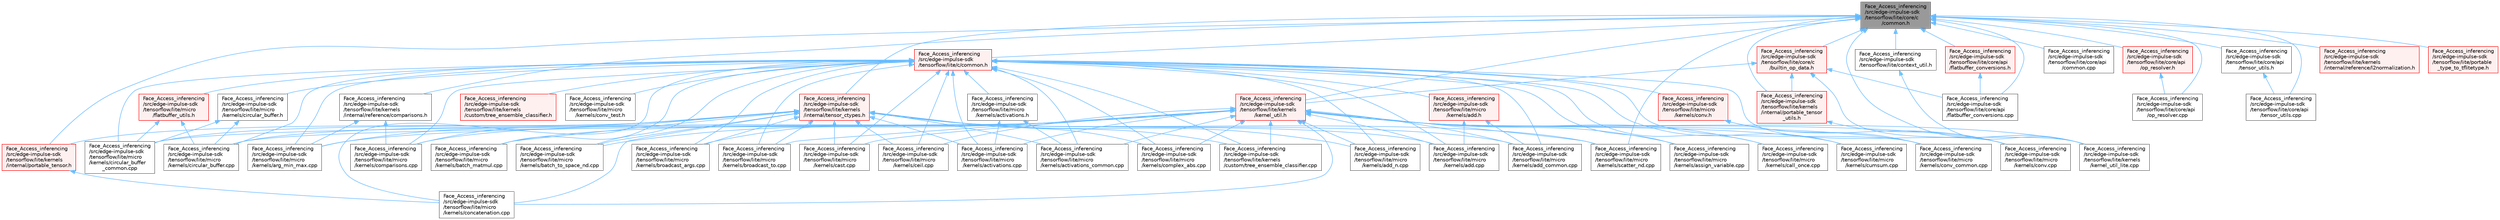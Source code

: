 digraph "Face_Access_inferencing/src/edge-impulse-sdk/tensorflow/lite/core/c/common.h"
{
 // LATEX_PDF_SIZE
  bgcolor="transparent";
  edge [fontname=Helvetica,fontsize=10,labelfontname=Helvetica,labelfontsize=10];
  node [fontname=Helvetica,fontsize=10,shape=box,height=0.2,width=0.4];
  Node1 [id="Node000001",label="Face_Access_inferencing\l/src/edge-impulse-sdk\l/tensorflow/lite/core/c\l/common.h",height=0.2,width=0.4,color="gray40", fillcolor="grey60", style="filled", fontcolor="black",tooltip=" "];
  Node1 -> Node2 [id="edge1_Node000001_Node000002",dir="back",color="steelblue1",style="solid",tooltip=" "];
  Node2 [id="Node000002",label="Face_Access_inferencing\l/src/edge-impulse-sdk\l/tensorflow/lite/c/common.h",height=0.2,width=0.4,color="red", fillcolor="#FFF0F0", style="filled",URL="$_face___access__inferencing_2src_2edge-impulse-sdk_2tensorflow_2lite_2c_2common_8h.html",tooltip=" "];
  Node2 -> Node3 [id="edge2_Node000002_Node000003",dir="back",color="steelblue1",style="solid",tooltip=" "];
  Node3 [id="Node000003",label="Face_Access_inferencing\l/src/edge-impulse-sdk\l/tensorflow/lite/kernels\l/custom/tree_ensemble_classifier.cpp",height=0.2,width=0.4,color="grey40", fillcolor="white", style="filled",URL="$kernels_2custom_2tree__ensemble__classifier_8cpp.html",tooltip=" "];
  Node2 -> Node4 [id="edge3_Node000002_Node000004",dir="back",color="steelblue1",style="solid",tooltip=" "];
  Node4 [id="Node000004",label="Face_Access_inferencing\l/src/edge-impulse-sdk\l/tensorflow/lite/kernels\l/custom/tree_ensemble_classifier.h",height=0.2,width=0.4,color="red", fillcolor="#FFF0F0", style="filled",URL="$kernels_2custom_2tree__ensemble__classifier_8h.html",tooltip=" "];
  Node2 -> Node9 [id="edge4_Node000002_Node000009",dir="back",color="steelblue1",style="solid",tooltip=" "];
  Node9 [id="Node000009",label="Face_Access_inferencing\l/src/edge-impulse-sdk\l/tensorflow/lite/micro\l/flatbuffer_utils.h",height=0.2,width=0.4,color="red", fillcolor="#FFF0F0", style="filled",URL="$_face___access__inferencing_2src_2edge-impulse-sdk_2tensorflow_2lite_2micro_2flatbuffer__utils_8h.html",tooltip=" "];
  Node9 -> Node11 [id="edge5_Node000009_Node000011",dir="back",color="steelblue1",style="solid",tooltip=" "];
  Node11 [id="Node000011",label="Face_Access_inferencing\l/src/edge-impulse-sdk\l/tensorflow/lite/micro\l/kernels/circular_buffer.cpp",height=0.2,width=0.4,color="grey40", fillcolor="white", style="filled",URL="$_face___access__inferencing_2src_2edge-impulse-sdk_2tensorflow_2lite_2micro_2kernels_2circular__buffer_8cpp.html",tooltip=" "];
  Node9 -> Node12 [id="edge6_Node000009_Node000012",dir="back",color="steelblue1",style="solid",tooltip=" "];
  Node12 [id="Node000012",label="Face_Access_inferencing\l/src/edge-impulse-sdk\l/tensorflow/lite/micro\l/kernels/circular_buffer\l_common.cpp",height=0.2,width=0.4,color="grey40", fillcolor="white", style="filled",URL="$_face___access__inferencing_2src_2edge-impulse-sdk_2tensorflow_2lite_2micro_2kernels_2circular__buffer__common_8cpp.html",tooltip=" "];
  Node2 -> Node31 [id="edge7_Node000002_Node000031",dir="back",color="steelblue1",style="solid",tooltip=" "];
  Node31 [id="Node000031",label="Face_Access_inferencing\l/src/edge-impulse-sdk\l/tensorflow/lite/micro\l/kernels/activations.cpp",height=0.2,width=0.4,color="grey40", fillcolor="white", style="filled",URL="$_face___access__inferencing_2src_2edge-impulse-sdk_2tensorflow_2lite_2micro_2kernels_2activations_8cpp.html",tooltip=" "];
  Node2 -> Node185 [id="edge8_Node000002_Node000185",dir="back",color="steelblue1",style="solid",tooltip=" "];
  Node185 [id="Node000185",label="Face_Access_inferencing\l/src/edge-impulse-sdk\l/tensorflow/lite/micro\l/kernels/activations.h",height=0.2,width=0.4,color="grey40", fillcolor="white", style="filled",URL="$_face___access__inferencing_2src_2edge-impulse-sdk_2tensorflow_2lite_2micro_2kernels_2activations_8h.html",tooltip=" "];
  Node185 -> Node31 [id="edge9_Node000185_Node000031",dir="back",color="steelblue1",style="solid",tooltip=" "];
  Node185 -> Node32 [id="edge10_Node000185_Node000032",dir="back",color="steelblue1",style="solid",tooltip=" "];
  Node32 [id="Node000032",label="Face_Access_inferencing\l/src/edge-impulse-sdk\l/tensorflow/lite/micro\l/kernels/activations_common.cpp",height=0.2,width=0.4,color="grey40", fillcolor="white", style="filled",URL="$_face___access__inferencing_2src_2edge-impulse-sdk_2tensorflow_2lite_2micro_2kernels_2activations__common_8cpp.html",tooltip=" "];
  Node2 -> Node32 [id="edge11_Node000002_Node000032",dir="back",color="steelblue1",style="solid",tooltip=" "];
  Node2 -> Node33 [id="edge12_Node000002_Node000033",dir="back",color="steelblue1",style="solid",tooltip=" "];
  Node33 [id="Node000033",label="Face_Access_inferencing\l/src/edge-impulse-sdk\l/tensorflow/lite/micro\l/kernels/add.cpp",height=0.2,width=0.4,color="grey40", fillcolor="white", style="filled",URL="$_face___access__inferencing_2src_2edge-impulse-sdk_2tensorflow_2lite_2micro_2kernels_2add_8cpp.html",tooltip=" "];
  Node2 -> Node186 [id="edge13_Node000002_Node000186",dir="back",color="steelblue1",style="solid",tooltip=" "];
  Node186 [id="Node000186",label="Face_Access_inferencing\l/src/edge-impulse-sdk\l/tensorflow/lite/micro\l/kernels/add.h",height=0.2,width=0.4,color="red", fillcolor="#FFF0F0", style="filled",URL="$_face___access__inferencing_2src_2edge-impulse-sdk_2tensorflow_2lite_2micro_2kernels_2add_8h.html",tooltip=" "];
  Node186 -> Node33 [id="edge14_Node000186_Node000033",dir="back",color="steelblue1",style="solid",tooltip=" "];
  Node186 -> Node34 [id="edge15_Node000186_Node000034",dir="back",color="steelblue1",style="solid",tooltip=" "];
  Node34 [id="Node000034",label="Face_Access_inferencing\l/src/edge-impulse-sdk\l/tensorflow/lite/micro\l/kernels/add_common.cpp",height=0.2,width=0.4,color="grey40", fillcolor="white", style="filled",URL="$_face___access__inferencing_2src_2edge-impulse-sdk_2tensorflow_2lite_2micro_2kernels_2add__common_8cpp.html",tooltip=" "];
  Node2 -> Node34 [id="edge16_Node000002_Node000034",dir="back",color="steelblue1",style="solid",tooltip=" "];
  Node2 -> Node35 [id="edge17_Node000002_Node000035",dir="back",color="steelblue1",style="solid",tooltip=" "];
  Node35 [id="Node000035",label="Face_Access_inferencing\l/src/edge-impulse-sdk\l/tensorflow/lite/micro\l/kernels/add_n.cpp",height=0.2,width=0.4,color="grey40", fillcolor="white", style="filled",URL="$_face___access__inferencing_2src_2edge-impulse-sdk_2tensorflow_2lite_2micro_2kernels_2add__n_8cpp.html",tooltip=" "];
  Node2 -> Node36 [id="edge18_Node000002_Node000036",dir="back",color="steelblue1",style="solid",tooltip=" "];
  Node36 [id="Node000036",label="Face_Access_inferencing\l/src/edge-impulse-sdk\l/tensorflow/lite/micro\l/kernels/arg_min_max.cpp",height=0.2,width=0.4,color="grey40", fillcolor="white", style="filled",URL="$_face___access__inferencing_2src_2edge-impulse-sdk_2tensorflow_2lite_2micro_2kernels_2arg__min__max_8cpp.html",tooltip=" "];
  Node2 -> Node37 [id="edge19_Node000002_Node000037",dir="back",color="steelblue1",style="solid",tooltip=" "];
  Node37 [id="Node000037",label="Face_Access_inferencing\l/src/edge-impulse-sdk\l/tensorflow/lite/micro\l/kernels/assign_variable.cpp",height=0.2,width=0.4,color="grey40", fillcolor="white", style="filled",URL="$_face___access__inferencing_2src_2edge-impulse-sdk_2tensorflow_2lite_2micro_2kernels_2assign__variable_8cpp.html",tooltip=" "];
  Node2 -> Node38 [id="edge20_Node000002_Node000038",dir="back",color="steelblue1",style="solid",tooltip=" "];
  Node38 [id="Node000038",label="Face_Access_inferencing\l/src/edge-impulse-sdk\l/tensorflow/lite/micro\l/kernels/batch_matmul.cpp",height=0.2,width=0.4,color="grey40", fillcolor="white", style="filled",URL="$batch__matmul_8cpp.html",tooltip=" "];
  Node2 -> Node39 [id="edge21_Node000002_Node000039",dir="back",color="steelblue1",style="solid",tooltip=" "];
  Node39 [id="Node000039",label="Face_Access_inferencing\l/src/edge-impulse-sdk\l/tensorflow/lite/micro\l/kernels/batch_to_space_nd.cpp",height=0.2,width=0.4,color="grey40", fillcolor="white", style="filled",URL="$_face___access__inferencing_2src_2edge-impulse-sdk_2tensorflow_2lite_2micro_2kernels_2batch__to__space__nd_8cpp.html",tooltip=" "];
  Node2 -> Node23 [id="edge22_Node000002_Node000023",dir="back",color="steelblue1",style="solid",tooltip=" "];
  Node23 [id="Node000023",label="Face_Access_inferencing\l/src/edge-impulse-sdk\l/tensorflow/lite/micro\l/kernels/broadcast_args.cpp",height=0.2,width=0.4,color="grey40", fillcolor="white", style="filled",URL="$_face___access__inferencing_2src_2edge-impulse-sdk_2tensorflow_2lite_2micro_2kernels_2broadcast__args_8cpp.html",tooltip=" "];
  Node2 -> Node24 [id="edge23_Node000002_Node000024",dir="back",color="steelblue1",style="solid",tooltip=" "];
  Node24 [id="Node000024",label="Face_Access_inferencing\l/src/edge-impulse-sdk\l/tensorflow/lite/micro\l/kernels/broadcast_to.cpp",height=0.2,width=0.4,color="grey40", fillcolor="white", style="filled",URL="$_face___access__inferencing_2src_2edge-impulse-sdk_2tensorflow_2lite_2micro_2kernels_2broadcast__to_8cpp.html",tooltip=" "];
  Node2 -> Node25 [id="edge24_Node000002_Node000025",dir="back",color="steelblue1",style="solid",tooltip=" "];
  Node25 [id="Node000025",label="Face_Access_inferencing\l/src/edge-impulse-sdk\l/tensorflow/lite/micro\l/kernels/call_once.cpp",height=0.2,width=0.4,color="grey40", fillcolor="white", style="filled",URL="$_face___access__inferencing_2src_2edge-impulse-sdk_2tensorflow_2lite_2micro_2kernels_2call__once_8cpp.html",tooltip=" "];
  Node2 -> Node40 [id="edge25_Node000002_Node000040",dir="back",color="steelblue1",style="solid",tooltip=" "];
  Node40 [id="Node000040",label="Face_Access_inferencing\l/src/edge-impulse-sdk\l/tensorflow/lite/micro\l/kernels/cast.cpp",height=0.2,width=0.4,color="grey40", fillcolor="white", style="filled",URL="$_face___access__inferencing_2src_2edge-impulse-sdk_2tensorflow_2lite_2micro_2kernels_2cast_8cpp.html",tooltip=" "];
  Node2 -> Node41 [id="edge26_Node000002_Node000041",dir="back",color="steelblue1",style="solid",tooltip=" "];
  Node41 [id="Node000041",label="Face_Access_inferencing\l/src/edge-impulse-sdk\l/tensorflow/lite/micro\l/kernels/ceil.cpp",height=0.2,width=0.4,color="grey40", fillcolor="white", style="filled",URL="$_face___access__inferencing_2src_2edge-impulse-sdk_2tensorflow_2lite_2micro_2kernels_2ceil_8cpp.html",tooltip=" "];
  Node2 -> Node11 [id="edge27_Node000002_Node000011",dir="back",color="steelblue1",style="solid",tooltip=" "];
  Node2 -> Node187 [id="edge28_Node000002_Node000187",dir="back",color="steelblue1",style="solid",tooltip=" "];
  Node187 [id="Node000187",label="Face_Access_inferencing\l/src/edge-impulse-sdk\l/tensorflow/lite/micro\l/kernels/circular_buffer.h",height=0.2,width=0.4,color="grey40", fillcolor="white", style="filled",URL="$_face___access__inferencing_2src_2edge-impulse-sdk_2tensorflow_2lite_2micro_2kernels_2circular__buffer_8h.html",tooltip=" "];
  Node187 -> Node11 [id="edge29_Node000187_Node000011",dir="back",color="steelblue1",style="solid",tooltip=" "];
  Node187 -> Node12 [id="edge30_Node000187_Node000012",dir="back",color="steelblue1",style="solid",tooltip=" "];
  Node2 -> Node12 [id="edge31_Node000002_Node000012",dir="back",color="steelblue1",style="solid",tooltip=" "];
  Node2 -> Node42 [id="edge32_Node000002_Node000042",dir="back",color="steelblue1",style="solid",tooltip=" "];
  Node42 [id="Node000042",label="Face_Access_inferencing\l/src/edge-impulse-sdk\l/tensorflow/lite/micro\l/kernels/comparisons.cpp",height=0.2,width=0.4,color="grey40", fillcolor="white", style="filled",URL="$_face___access__inferencing_2src_2edge-impulse-sdk_2tensorflow_2lite_2micro_2kernels_2comparisons_8cpp.html",tooltip=" "];
  Node2 -> Node43 [id="edge33_Node000002_Node000043",dir="back",color="steelblue1",style="solid",tooltip=" "];
  Node43 [id="Node000043",label="Face_Access_inferencing\l/src/edge-impulse-sdk\l/tensorflow/lite/micro\l/kernels/complex_abs.cpp",height=0.2,width=0.4,color="grey40", fillcolor="white", style="filled",URL="$complex__abs_8cpp.html",tooltip=" "];
  Node2 -> Node44 [id="edge34_Node000002_Node000044",dir="back",color="steelblue1",style="solid",tooltip=" "];
  Node44 [id="Node000044",label="Face_Access_inferencing\l/src/edge-impulse-sdk\l/tensorflow/lite/micro\l/kernels/concatenation.cpp",height=0.2,width=0.4,color="grey40", fillcolor="white", style="filled",URL="$_face___access__inferencing_2src_2edge-impulse-sdk_2tensorflow_2lite_2micro_2kernels_2concatenation_8cpp.html",tooltip=" "];
  Node2 -> Node45 [id="edge35_Node000002_Node000045",dir="back",color="steelblue1",style="solid",tooltip=" "];
  Node45 [id="Node000045",label="Face_Access_inferencing\l/src/edge-impulse-sdk\l/tensorflow/lite/micro\l/kernels/conv.cpp",height=0.2,width=0.4,color="grey40", fillcolor="white", style="filled",URL="$_face___access__inferencing_2src_2edge-impulse-sdk_2tensorflow_2lite_2micro_2kernels_2conv_8cpp.html",tooltip=" "];
  Node2 -> Node188 [id="edge36_Node000002_Node000188",dir="back",color="steelblue1",style="solid",tooltip=" "];
  Node188 [id="Node000188",label="Face_Access_inferencing\l/src/edge-impulse-sdk\l/tensorflow/lite/micro\l/kernels/conv.h",height=0.2,width=0.4,color="red", fillcolor="#FFF0F0", style="filled",URL="$_face___access__inferencing_2src_2edge-impulse-sdk_2tensorflow_2lite_2micro_2kernels_2conv_8h.html",tooltip=" "];
  Node188 -> Node45 [id="edge37_Node000188_Node000045",dir="back",color="steelblue1",style="solid",tooltip=" "];
  Node188 -> Node46 [id="edge38_Node000188_Node000046",dir="back",color="steelblue1",style="solid",tooltip=" "];
  Node46 [id="Node000046",label="Face_Access_inferencing\l/src/edge-impulse-sdk\l/tensorflow/lite/micro\l/kernels/conv_common.cpp",height=0.2,width=0.4,color="grey40", fillcolor="white", style="filled",URL="$_face___access__inferencing_2src_2edge-impulse-sdk_2tensorflow_2lite_2micro_2kernels_2conv__common_8cpp.html",tooltip=" "];
  Node2 -> Node46 [id="edge39_Node000002_Node000046",dir="back",color="steelblue1",style="solid",tooltip=" "];
  Node2 -> Node21 [id="edge40_Node000002_Node000021",dir="back",color="steelblue1",style="solid",tooltip=" "];
  Node21 [id="Node000021",label="Face_Access_inferencing\l/src/edge-impulse-sdk\l/tensorflow/lite/micro\l/kernels/conv_test.h",height=0.2,width=0.4,color="grey40", fillcolor="white", style="filled",URL="$_face___access__inferencing_2src_2edge-impulse-sdk_2tensorflow_2lite_2micro_2kernels_2conv__test_8h.html",tooltip=" "];
  Node2 -> Node47 [id="edge41_Node000002_Node000047",dir="back",color="steelblue1",style="solid",tooltip=" "];
  Node47 [id="Node000047",label="Face_Access_inferencing\l/src/edge-impulse-sdk\l/tensorflow/lite/micro\l/kernels/cumsum.cpp",height=0.2,width=0.4,color="grey40", fillcolor="white", style="filled",URL="$_face___access__inferencing_2src_2edge-impulse-sdk_2tensorflow_2lite_2micro_2kernels_2cumsum_8cpp.html",tooltip=" "];
  Node1 -> Node233 [id="edge42_Node000001_Node000233",dir="back",color="steelblue1",style="solid",tooltip=" "];
  Node233 [id="Node000233",label="Face_Access_inferencing\l/src/edge-impulse-sdk\l/tensorflow/lite/context_util.h",height=0.2,width=0.4,color="grey40", fillcolor="white", style="filled",URL="$_face___access__inferencing_2src_2edge-impulse-sdk_2tensorflow_2lite_2context__util_8h.html",tooltip=" "];
  Node233 -> Node234 [id="edge43_Node000233_Node000234",dir="back",color="steelblue1",style="solid",tooltip=" "];
  Node234 [id="Node000234",label="Face_Access_inferencing\l/src/edge-impulse-sdk\l/tensorflow/lite/kernels\l/kernel_util_lite.cpp",height=0.2,width=0.4,color="grey40", fillcolor="white", style="filled",URL="$kernel__util__lite_8cpp.html",tooltip=" "];
  Node1 -> Node235 [id="edge44_Node000001_Node000235",dir="back",color="steelblue1",style="solid",tooltip=" "];
  Node235 [id="Node000235",label="Face_Access_inferencing\l/src/edge-impulse-sdk\l/tensorflow/lite/core/api\l/common.cpp",height=0.2,width=0.4,color="grey40", fillcolor="white", style="filled",URL="$_face___access__inferencing_2src_2edge-impulse-sdk_2tensorflow_2lite_2core_2api_2common_8cpp.html",tooltip=" "];
  Node1 -> Node236 [id="edge45_Node000001_Node000236",dir="back",color="steelblue1",style="solid",tooltip=" "];
  Node236 [id="Node000236",label="Face_Access_inferencing\l/src/edge-impulse-sdk\l/tensorflow/lite/core/api\l/flatbuffer_conversions.cpp",height=0.2,width=0.4,color="grey40", fillcolor="white", style="filled",URL="$_face___access__inferencing_2src_2edge-impulse-sdk_2tensorflow_2lite_2core_2api_2flatbuffer__conversions_8cpp.html",tooltip=" "];
  Node1 -> Node237 [id="edge46_Node000001_Node000237",dir="back",color="steelblue1",style="solid",tooltip=" "];
  Node237 [id="Node000237",label="Face_Access_inferencing\l/src/edge-impulse-sdk\l/tensorflow/lite/core/api\l/flatbuffer_conversions.h",height=0.2,width=0.4,color="red", fillcolor="#FFF0F0", style="filled",URL="$_face___access__inferencing_2src_2edge-impulse-sdk_2tensorflow_2lite_2core_2api_2flatbuffer__conversions_8h.html",tooltip=" "];
  Node237 -> Node236 [id="edge47_Node000237_Node000236",dir="back",color="steelblue1",style="solid",tooltip=" "];
  Node1 -> Node240 [id="edge48_Node000001_Node000240",dir="back",color="steelblue1",style="solid",tooltip=" "];
  Node240 [id="Node000240",label="Face_Access_inferencing\l/src/edge-impulse-sdk\l/tensorflow/lite/core/api\l/op_resolver.cpp",height=0.2,width=0.4,color="grey40", fillcolor="white", style="filled",URL="$_face___access__inferencing_2src_2edge-impulse-sdk_2tensorflow_2lite_2core_2api_2op__resolver_8cpp.html",tooltip=" "];
  Node1 -> Node241 [id="edge49_Node000001_Node000241",dir="back",color="steelblue1",style="solid",tooltip=" "];
  Node241 [id="Node000241",label="Face_Access_inferencing\l/src/edge-impulse-sdk\l/tensorflow/lite/core/api\l/op_resolver.h",height=0.2,width=0.4,color="red", fillcolor="#FFF0F0", style="filled",URL="$_face___access__inferencing_2src_2edge-impulse-sdk_2tensorflow_2lite_2core_2api_2op__resolver_8h.html",tooltip=" "];
  Node241 -> Node240 [id="edge50_Node000241_Node000240",dir="back",color="steelblue1",style="solid",tooltip=" "];
  Node1 -> Node242 [id="edge51_Node000001_Node000242",dir="back",color="steelblue1",style="solid",tooltip=" "];
  Node242 [id="Node000242",label="Face_Access_inferencing\l/src/edge-impulse-sdk\l/tensorflow/lite/core/api\l/tensor_utils.cpp",height=0.2,width=0.4,color="grey40", fillcolor="white", style="filled",URL="$_face___access__inferencing_2src_2edge-impulse-sdk_2tensorflow_2lite_2core_2api_2tensor__utils_8cpp.html",tooltip=" "];
  Node1 -> Node243 [id="edge52_Node000001_Node000243",dir="back",color="steelblue1",style="solid",tooltip=" "];
  Node243 [id="Node000243",label="Face_Access_inferencing\l/src/edge-impulse-sdk\l/tensorflow/lite/core/api\l/tensor_utils.h",height=0.2,width=0.4,color="grey40", fillcolor="white", style="filled",URL="$_face___access__inferencing_2src_2edge-impulse-sdk_2tensorflow_2lite_2core_2api_2tensor__utils_8h.html",tooltip=" "];
  Node243 -> Node242 [id="edge53_Node000243_Node000242",dir="back",color="steelblue1",style="solid",tooltip=" "];
  Node1 -> Node244 [id="edge54_Node000001_Node000244",dir="back",color="steelblue1",style="solid",tooltip=" "];
  Node244 [id="Node000244",label="Face_Access_inferencing\l/src/edge-impulse-sdk\l/tensorflow/lite/core/c\l/builtin_op_data.h",height=0.2,width=0.4,color="red", fillcolor="#FFF0F0", style="filled",URL="$_face___access__inferencing_2src_2edge-impulse-sdk_2tensorflow_2lite_2core_2c_2builtin__op__data_8h.html",tooltip=" "];
  Node244 -> Node236 [id="edge55_Node000244_Node000236",dir="back",color="steelblue1",style="solid",tooltip=" "];
  Node244 -> Node250 [id="edge56_Node000244_Node000250",dir="back",color="steelblue1",style="solid",tooltip=" "];
  Node250 [id="Node000250",label="Face_Access_inferencing\l/src/edge-impulse-sdk\l/tensorflow/lite/kernels\l/internal/portable_tensor\l_utils.h",height=0.2,width=0.4,color="red", fillcolor="#FFF0F0", style="filled",URL="$_face___access__inferencing_2src_2edge-impulse-sdk_2tensorflow_2lite_2kernels_2internal_2portable__tensor__utils_8h.html",tooltip=" "];
  Node250 -> Node45 [id="edge57_Node000250_Node000045",dir="back",color="steelblue1",style="solid",tooltip=" "];
  Node244 -> Node253 [id="edge58_Node000244_Node000253",dir="back",color="steelblue1",style="solid",tooltip=" "];
  Node253 [id="Node000253",label="Face_Access_inferencing\l/src/edge-impulse-sdk\l/tensorflow/lite/kernels\l/kernel_util.h",height=0.2,width=0.4,color="red", fillcolor="#FFF0F0", style="filled",URL="$_face___access__inferencing_2src_2edge-impulse-sdk_2tensorflow_2lite_2kernels_2kernel__util_8h.html",tooltip=" "];
  Node253 -> Node3 [id="edge59_Node000253_Node000003",dir="back",color="steelblue1",style="solid",tooltip=" "];
  Node253 -> Node234 [id="edge60_Node000253_Node000234",dir="back",color="steelblue1",style="solid",tooltip=" "];
  Node253 -> Node31 [id="edge61_Node000253_Node000031",dir="back",color="steelblue1",style="solid",tooltip=" "];
  Node253 -> Node32 [id="edge62_Node000253_Node000032",dir="back",color="steelblue1",style="solid",tooltip=" "];
  Node253 -> Node33 [id="edge63_Node000253_Node000033",dir="back",color="steelblue1",style="solid",tooltip=" "];
  Node253 -> Node34 [id="edge64_Node000253_Node000034",dir="back",color="steelblue1",style="solid",tooltip=" "];
  Node253 -> Node35 [id="edge65_Node000253_Node000035",dir="back",color="steelblue1",style="solid",tooltip=" "];
  Node253 -> Node36 [id="edge66_Node000253_Node000036",dir="back",color="steelblue1",style="solid",tooltip=" "];
  Node253 -> Node37 [id="edge67_Node000253_Node000037",dir="back",color="steelblue1",style="solid",tooltip=" "];
  Node253 -> Node38 [id="edge68_Node000253_Node000038",dir="back",color="steelblue1",style="solid",tooltip=" "];
  Node253 -> Node39 [id="edge69_Node000253_Node000039",dir="back",color="steelblue1",style="solid",tooltip=" "];
  Node253 -> Node23 [id="edge70_Node000253_Node000023",dir="back",color="steelblue1",style="solid",tooltip=" "];
  Node253 -> Node24 [id="edge71_Node000253_Node000024",dir="back",color="steelblue1",style="solid",tooltip=" "];
  Node253 -> Node25 [id="edge72_Node000253_Node000025",dir="back",color="steelblue1",style="solid",tooltip=" "];
  Node253 -> Node40 [id="edge73_Node000253_Node000040",dir="back",color="steelblue1",style="solid",tooltip=" "];
  Node253 -> Node41 [id="edge74_Node000253_Node000041",dir="back",color="steelblue1",style="solid",tooltip=" "];
  Node253 -> Node11 [id="edge75_Node000253_Node000011",dir="back",color="steelblue1",style="solid",tooltip=" "];
  Node253 -> Node12 [id="edge76_Node000253_Node000012",dir="back",color="steelblue1",style="solid",tooltip=" "];
  Node253 -> Node42 [id="edge77_Node000253_Node000042",dir="back",color="steelblue1",style="solid",tooltip=" "];
  Node253 -> Node43 [id="edge78_Node000253_Node000043",dir="back",color="steelblue1",style="solid",tooltip=" "];
  Node253 -> Node44 [id="edge79_Node000253_Node000044",dir="back",color="steelblue1",style="solid",tooltip=" "];
  Node253 -> Node45 [id="edge80_Node000253_Node000045",dir="back",color="steelblue1",style="solid",tooltip=" "];
  Node253 -> Node46 [id="edge81_Node000253_Node000046",dir="back",color="steelblue1",style="solid",tooltip=" "];
  Node253 -> Node47 [id="edge82_Node000253_Node000047",dir="back",color="steelblue1",style="solid",tooltip=" "];
  Node253 -> Node30 [id="edge83_Node000253_Node000030",dir="back",color="steelblue1",style="solid",tooltip=" "];
  Node30 [id="Node000030",label="Face_Access_inferencing\l/src/edge-impulse-sdk\l/tensorflow/lite/micro\l/kernels/scatter_nd.cpp",height=0.2,width=0.4,color="grey40", fillcolor="white", style="filled",URL="$scatter__nd_8cpp.html",tooltip=" "];
  Node244 -> Node234 [id="edge84_Node000244_Node000234",dir="back",color="steelblue1",style="solid",tooltip=" "];
  Node1 -> Node256 [id="edge85_Node000001_Node000256",dir="back",color="steelblue1",style="solid",tooltip=" "];
  Node256 [id="Node000256",label="Face_Access_inferencing\l/src/edge-impulse-sdk\l/tensorflow/lite/kernels\l/internal/portable_tensor.h",height=0.2,width=0.4,color="red", fillcolor="#FFF0F0", style="filled",URL="$_face___access__inferencing_2src_2edge-impulse-sdk_2tensorflow_2lite_2kernels_2internal_2portable__tensor_8h.html",tooltip=" "];
  Node256 -> Node44 [id="edge86_Node000256_Node000044",dir="back",color="steelblue1",style="solid",tooltip=" "];
  Node1 -> Node250 [id="edge87_Node000001_Node000250",dir="back",color="steelblue1",style="solid",tooltip=" "];
  Node1 -> Node259 [id="edge88_Node000001_Node000259",dir="back",color="steelblue1",style="solid",tooltip=" "];
  Node259 [id="Node000259",label="Face_Access_inferencing\l/src/edge-impulse-sdk\l/tensorflow/lite/kernels\l/internal/reference/comparisons.h",height=0.2,width=0.4,color="grey40", fillcolor="white", style="filled",URL="$_face___access__inferencing_2src_2edge-impulse-sdk_2tensorflow_2lite_2kernels_2internal_2reference_2comparisons_8h.html",tooltip=" "];
  Node259 -> Node36 [id="edge89_Node000259_Node000036",dir="back",color="steelblue1",style="solid",tooltip=" "];
  Node259 -> Node42 [id="edge90_Node000259_Node000042",dir="back",color="steelblue1",style="solid",tooltip=" "];
  Node1 -> Node260 [id="edge91_Node000001_Node000260",dir="back",color="steelblue1",style="solid",tooltip=" "];
  Node260 [id="Node000260",label="Face_Access_inferencing\l/src/edge-impulse-sdk\l/tensorflow/lite/kernels\l/internal/reference/l2normalization.h",height=0.2,width=0.4,color="red", fillcolor="#FFF0F0", style="filled",URL="$_face___access__inferencing_2src_2edge-impulse-sdk_2tensorflow_2lite_2kernels_2internal_2reference_2l2normalization_8h.html",tooltip=" "];
  Node1 -> Node261 [id="edge92_Node000001_Node000261",dir="back",color="steelblue1",style="solid",tooltip=" "];
  Node261 [id="Node000261",label="Face_Access_inferencing\l/src/edge-impulse-sdk\l/tensorflow/lite/kernels\l/internal/tensor_ctypes.h",height=0.2,width=0.4,color="red", fillcolor="#FFF0F0", style="filled",URL="$_face___access__inferencing_2src_2edge-impulse-sdk_2tensorflow_2lite_2kernels_2internal_2tensor__ctypes_8h.html",tooltip=" "];
  Node261 -> Node3 [id="edge93_Node000261_Node000003",dir="back",color="steelblue1",style="solid",tooltip=" "];
  Node261 -> Node256 [id="edge94_Node000261_Node000256",dir="back",color="steelblue1",style="solid",tooltip=" "];
  Node261 -> Node31 [id="edge95_Node000261_Node000031",dir="back",color="steelblue1",style="solid",tooltip=" "];
  Node261 -> Node32 [id="edge96_Node000261_Node000032",dir="back",color="steelblue1",style="solid",tooltip=" "];
  Node261 -> Node33 [id="edge97_Node000261_Node000033",dir="back",color="steelblue1",style="solid",tooltip=" "];
  Node261 -> Node34 [id="edge98_Node000261_Node000034",dir="back",color="steelblue1",style="solid",tooltip=" "];
  Node261 -> Node35 [id="edge99_Node000261_Node000035",dir="back",color="steelblue1",style="solid",tooltip=" "];
  Node261 -> Node36 [id="edge100_Node000261_Node000036",dir="back",color="steelblue1",style="solid",tooltip=" "];
  Node261 -> Node38 [id="edge101_Node000261_Node000038",dir="back",color="steelblue1",style="solid",tooltip=" "];
  Node261 -> Node39 [id="edge102_Node000261_Node000039",dir="back",color="steelblue1",style="solid",tooltip=" "];
  Node261 -> Node23 [id="edge103_Node000261_Node000023",dir="back",color="steelblue1",style="solid",tooltip=" "];
  Node261 -> Node24 [id="edge104_Node000261_Node000024",dir="back",color="steelblue1",style="solid",tooltip=" "];
  Node261 -> Node40 [id="edge105_Node000261_Node000040",dir="back",color="steelblue1",style="solid",tooltip=" "];
  Node261 -> Node41 [id="edge106_Node000261_Node000041",dir="back",color="steelblue1",style="solid",tooltip=" "];
  Node261 -> Node11 [id="edge107_Node000261_Node000011",dir="back",color="steelblue1",style="solid",tooltip=" "];
  Node261 -> Node12 [id="edge108_Node000261_Node000012",dir="back",color="steelblue1",style="solid",tooltip=" "];
  Node261 -> Node42 [id="edge109_Node000261_Node000042",dir="back",color="steelblue1",style="solid",tooltip=" "];
  Node261 -> Node43 [id="edge110_Node000261_Node000043",dir="back",color="steelblue1",style="solid",tooltip=" "];
  Node261 -> Node44 [id="edge111_Node000261_Node000044",dir="back",color="steelblue1",style="solid",tooltip=" "];
  Node261 -> Node30 [id="edge112_Node000261_Node000030",dir="back",color="steelblue1",style="solid",tooltip=" "];
  Node1 -> Node253 [id="edge113_Node000001_Node000253",dir="back",color="steelblue1",style="solid",tooltip=" "];
  Node1 -> Node234 [id="edge114_Node000001_Node000234",dir="back",color="steelblue1",style="solid",tooltip=" "];
  Node1 -> Node30 [id="edge115_Node000001_Node000030",dir="back",color="steelblue1",style="solid",tooltip=" "];
  Node1 -> Node262 [id="edge116_Node000001_Node000262",dir="back",color="steelblue1",style="solid",tooltip=" "];
  Node262 [id="Node000262",label="Face_Access_inferencing\l/src/edge-impulse-sdk\l/tensorflow/lite/portable\l_type_to_tflitetype.h",height=0.2,width=0.4,color="red", fillcolor="#FFF0F0", style="filled",URL="$_face___access__inferencing_2src_2edge-impulse-sdk_2tensorflow_2lite_2portable__type__to__tflitetype_8h.html",tooltip=" "];
}

